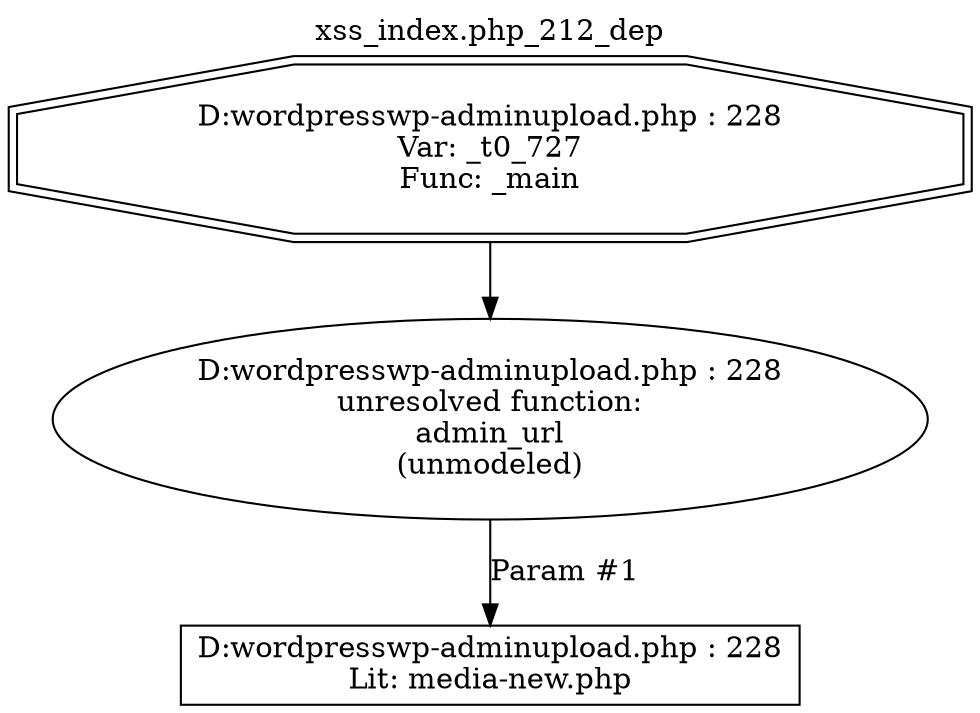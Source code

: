 digraph cfg {
  label="xss_index.php_212_dep";
  labelloc=t;
  n1 [shape=doubleoctagon, label="D:\wordpress\wp-admin\upload.php : 228\nVar: _t0_727\nFunc: _main\n"];
  n2 [shape=ellipse, label="D:\wordpress\wp-admin\upload.php : 228\nunresolved function:\nadmin_url\n(unmodeled)\n"];
  n3 [shape=box, label="D:\wordpress\wp-admin\upload.php : 228\nLit: media-new.php\n"];
  n1 -> n2;
  n2 -> n3[label="Param #1"];
}
